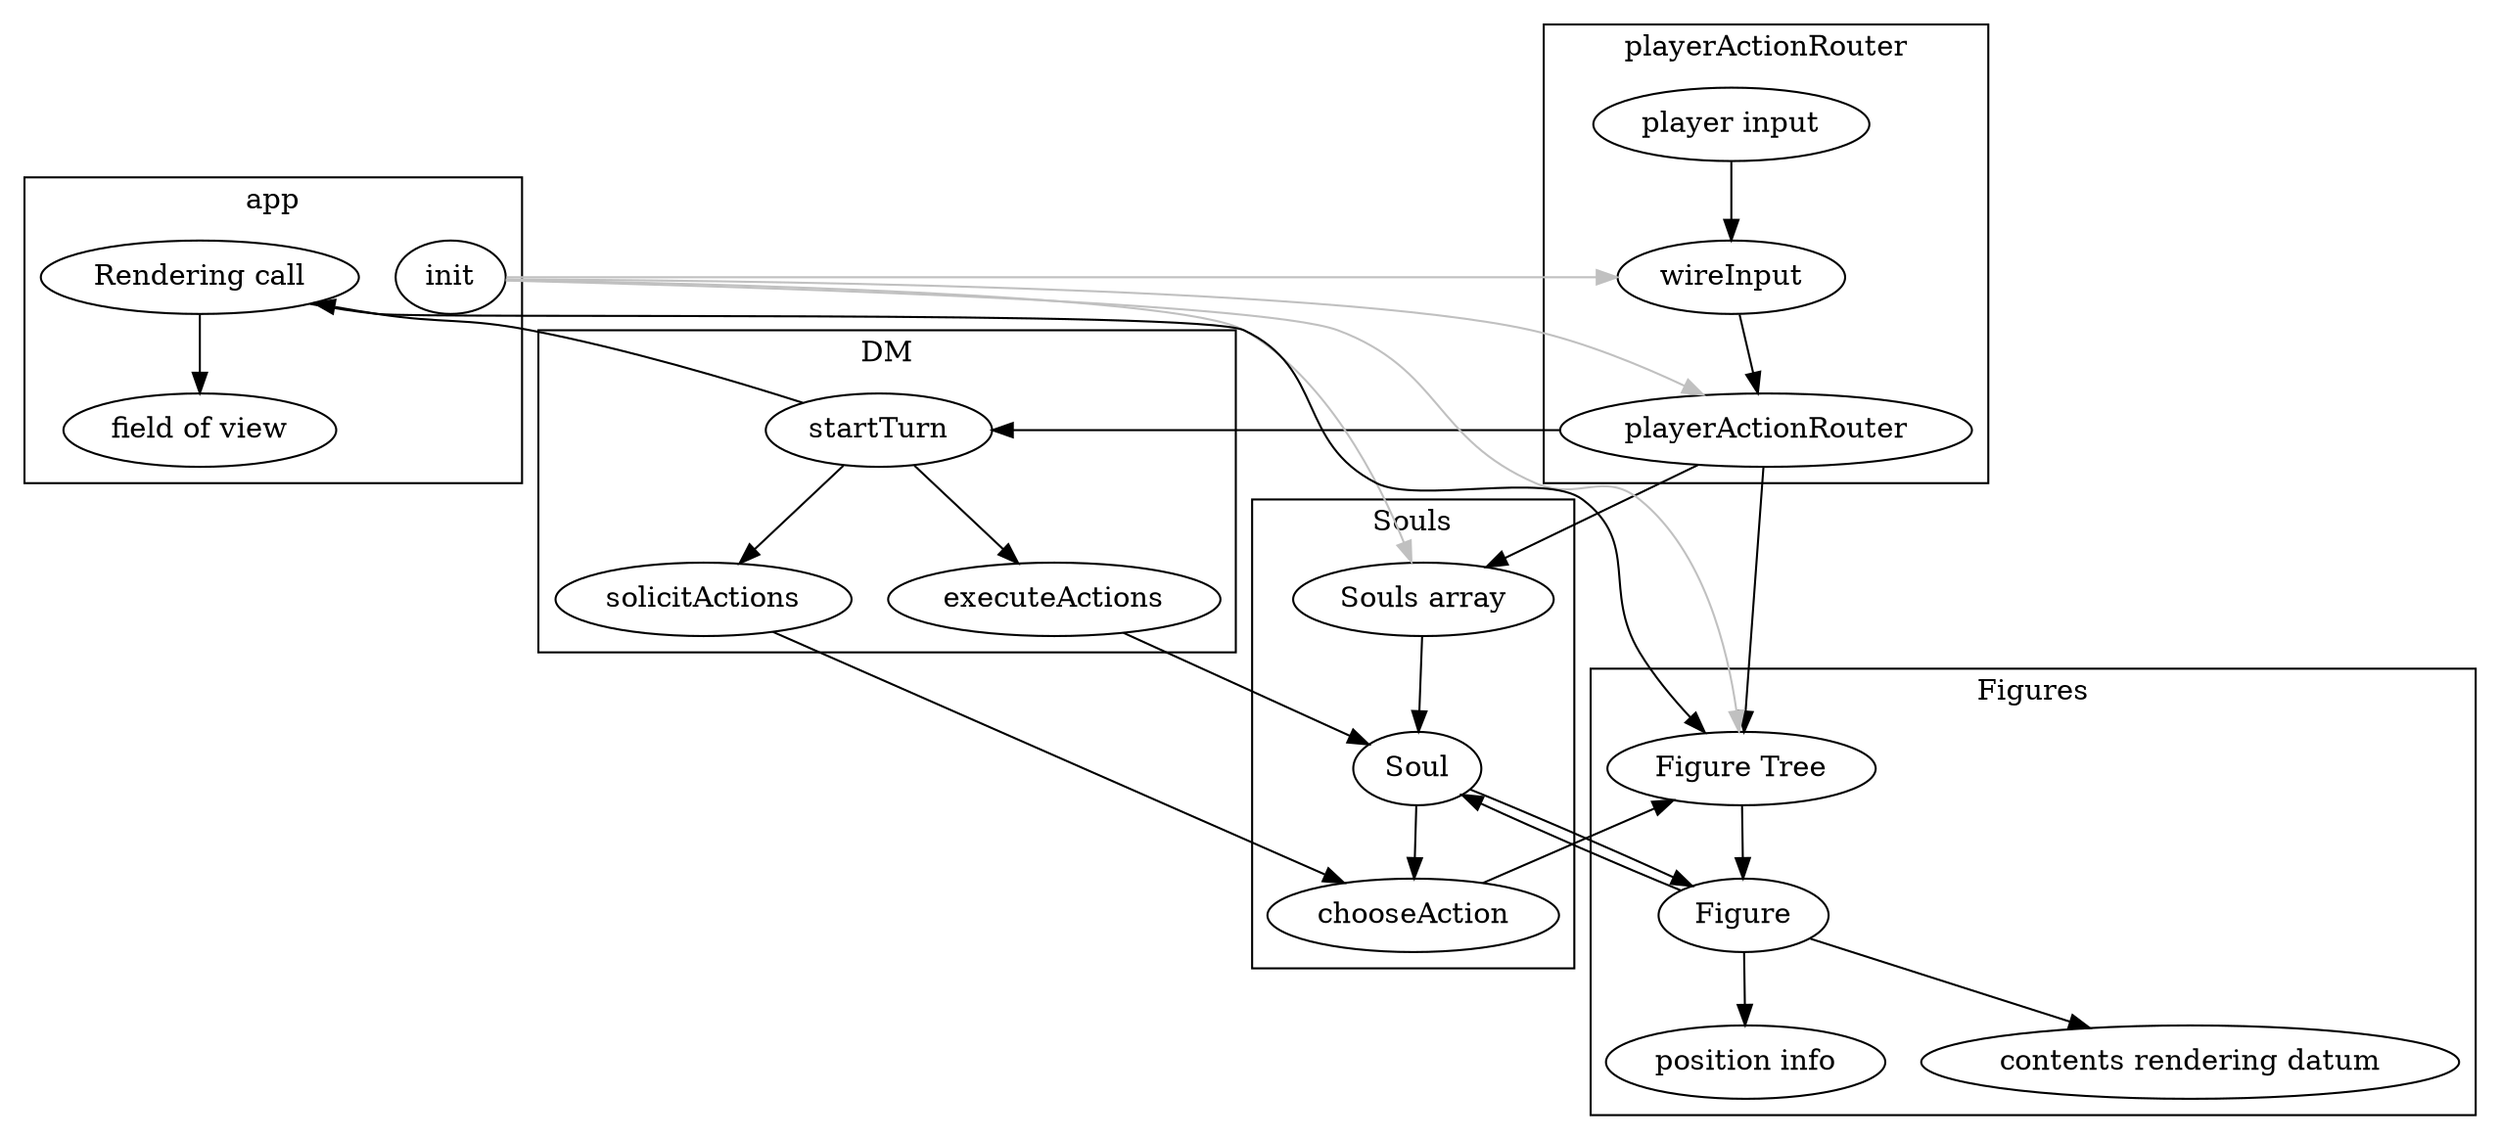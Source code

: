 digraph {
  subgraph cluster_souls {
    label="Souls";
    Soul -> chooseAction;
    "Souls array" -> Soul;
  };

  subgraph cluster_figures {
    label="Figures";
    "Figure Tree" -> Figure;
    Figure -> "position info"
    Figure -> "contents rendering datum";
    Figure -> Soul;
    Soul -> Figure;
    chooseAction -> "Figure Tree";
  };

  subgraph cluster_dm {
    label="DM";
    startTurn -> solicitActions;
    solicitActions -> chooseAction;
    startTurn -> executeActions;
    executeActions -> Soul;
  }

  subgraph cluster_playerActionRouter {
    label="playerActionRouter";
    "player input" -> wireInput;
    wireInput -> playerActionRouter;
    playerActionRouter -> "Souls array";
    playerActionRouter -> "Figure Tree";
    playerActionRouter -> startTurn;
  }

  subgraph cluster_app {
    label="app";
    init -> "Souls array" [color=gray];
    init -> "Figure Tree" [color=gray];
    init -> wireInput [color=gray];
    init -> playerActionRouter [color=gray];
    "Rendering call" -> "field of view";
    "Rendering call" -> "Figure Tree";
    startTurn -> "Rendering call";
  }
}
